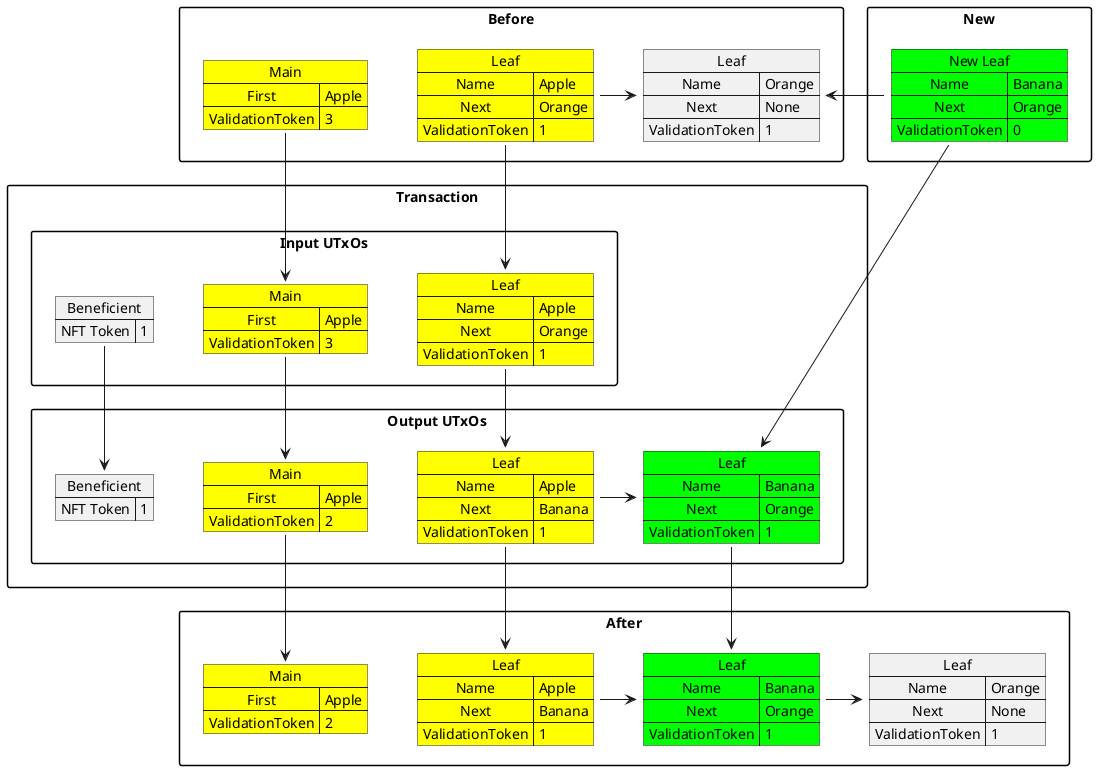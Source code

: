 @startuml Inputs
allowmixing
skinparam sameClassWidth true
skinparam packageStyle rectangle
top to bottom direction
'!theme toy
'skinparam ranksep 5
'skinparam nodesep 60
'left to right direction

package Before {

    map "Main" as BeforeMain #ffff00 {
        First => Apple
        ValidationToken => 3

    }

    map "Leaf" as BeforeApple #ffff00 {
        Name => Apple
        Next => Orange
        ValidationToken => 1
    }

    map "Leaf" as BeforeOrange {
        Name => Orange
        Next => None
        ValidationToken => 1

    }
}

package New {
    map "New Leaf" as NewBanana #00ff00 {
        Name => Banana
        Next => Orange
        ValidationToken => 0
    }
}

package Transaction {
    package "Input UTxOs" as Inputs {
        map "Main" as InputMain #ffff00 {
            First => Apple
            ValidationToken => 3
        }
        map "Leaf" as InputApple #ffff00 {
            Name => Apple
            Next => Orange
            ValidationToken => 1
        }
        map "Beneficient" as InputBeneficient {
            NFT Token => 1
        }
    }

    package "Output UTxOs" as Outputs {
        map "Main" as OutputMain #ffff00 {
            First => Apple
            ValidationToken => 2
        }

        map "Leaf" as OutputApple #ffff00 {
            Name => Apple
            Next => Banana
            ValidationToken => 1
        }

        map "Leaf" as OutputBanana #00ff00 {
            Name => Banana
            Next => Orange
            ValidationToken => 1
        }

        map "Beneficient" as OutputBeneficient {
            NFT Token => 1
        }
    }
}

package After {

    map "Main" as AfterMain #ffff00 {
        First => Apple
        ValidationToken => 2
    }

    map "Leaf" as AfterApple #ffff00 {
        Name => Apple
        Next => Banana
        ValidationToken => 1
    }

    map "Leaf" as AfterBanana #00ff00 {
        Name => Banana
        Next => Orange
        ValidationToken => 1
    }

    map "Leaf" as AfterOrange {
        Name => Orange
        Next => None
        ValidationToken => 1

    }
}

BeforeApple -> BeforeOrange
BeforeApple -> InputApple
NewBanana ---> OutputBanana
NewBanana -> BeforeOrange

BeforeMain --> InputMain
InputMain --> OutputMain
InputApple --> OutputApple
OutputMain --> AfterMain
InputBeneficient --> OutputBeneficient


OutputApple -> OutputBanana
OutputApple -> AfterApple
OutputBanana -> AfterBanana

AfterApple -> AfterBanana
AfterBanana -> AfterOrange

@enduml